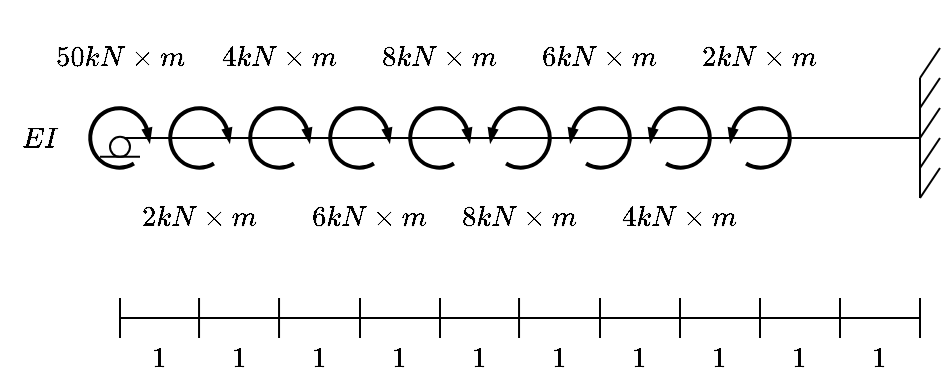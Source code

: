 <mxfile version="15.4.1" type="device"><diagram id="3wqxQpXpAx_bmg-5b5vm" name="Page-1"><mxGraphModel dx="219" dy="344" grid="1" gridSize="10" guides="1" tooltips="1" connect="1" arrows="1" fold="1" page="1" pageScale="1" pageWidth="850" pageHeight="1100" math="1" shadow="0"><root><mxCell id="0"/><mxCell id="1" parent="0"/><mxCell id="gDfdoqJfJN4b6E0qXy2k-1" value="" style="endArrow=none;html=1;startArrow=none;" parent="1" edge="1"><mxGeometry width="50" height="50" relative="1" as="geometry"><mxPoint x="160" y="320" as="sourcePoint"/><mxPoint x="560" y="320" as="targetPoint"/></mxGeometry></mxCell><mxCell id="gDfdoqJfJN4b6E0qXy2k-79" value="$$50 kN \times m $$" style="text;html=1;strokeColor=none;fillColor=none;align=center;verticalAlign=middle;whiteSpace=wrap;rounded=0;" parent="1" vertex="1"><mxGeometry x="140" y="270" width="40" height="20" as="geometry"/></mxCell><mxCell id="gDfdoqJfJN4b6E0qXy2k-80" value="$$EI$$" style="text;html=1;strokeColor=none;fillColor=none;align=center;verticalAlign=middle;whiteSpace=wrap;rounded=0;" parent="1" vertex="1"><mxGeometry x="100" y="310" width="40" height="20" as="geometry"/></mxCell><mxCell id="gDfdoqJfJN4b6E0qXy2k-81" value="" style="group" parent="1" vertex="1" connectable="0"><mxGeometry x="160" y="400" width="400" height="40" as="geometry"/></mxCell><mxCell id="gDfdoqJfJN4b6E0qXy2k-82" value="" style="endArrow=none;html=1;" parent="gDfdoqJfJN4b6E0qXy2k-81" edge="1"><mxGeometry width="50" height="50" relative="1" as="geometry"><mxPoint y="10" as="sourcePoint"/><mxPoint x="400" y="10" as="targetPoint"/></mxGeometry></mxCell><mxCell id="gDfdoqJfJN4b6E0qXy2k-83" value="" style="endArrow=none;html=1;" parent="gDfdoqJfJN4b6E0qXy2k-81" edge="1"><mxGeometry width="50" height="50" relative="1" as="geometry"><mxPoint y="20" as="sourcePoint"/><mxPoint as="targetPoint"/></mxGeometry></mxCell><mxCell id="gDfdoqJfJN4b6E0qXy2k-84" value="" style="endArrow=none;html=1;" parent="gDfdoqJfJN4b6E0qXy2k-81" edge="1"><mxGeometry width="50" height="50" relative="1" as="geometry"><mxPoint x="39.52" y="20" as="sourcePoint"/><mxPoint x="39.52" as="targetPoint"/></mxGeometry></mxCell><mxCell id="gDfdoqJfJN4b6E0qXy2k-85" value="" style="endArrow=none;html=1;" parent="gDfdoqJfJN4b6E0qXy2k-81" edge="1"><mxGeometry width="50" height="50" relative="1" as="geometry"><mxPoint x="79.52" y="20" as="sourcePoint"/><mxPoint x="79.52" as="targetPoint"/></mxGeometry></mxCell><mxCell id="gDfdoqJfJN4b6E0qXy2k-86" value="" style="endArrow=none;html=1;" parent="gDfdoqJfJN4b6E0qXy2k-81" edge="1"><mxGeometry width="50" height="50" relative="1" as="geometry"><mxPoint x="120" y="20" as="sourcePoint"/><mxPoint x="120" as="targetPoint"/></mxGeometry></mxCell><mxCell id="gDfdoqJfJN4b6E0qXy2k-87" value="" style="endArrow=none;html=1;" parent="gDfdoqJfJN4b6E0qXy2k-81" edge="1"><mxGeometry width="50" height="50" relative="1" as="geometry"><mxPoint x="160" y="20" as="sourcePoint"/><mxPoint x="160" as="targetPoint"/></mxGeometry></mxCell><mxCell id="gDfdoqJfJN4b6E0qXy2k-88" value="" style="endArrow=none;html=1;" parent="gDfdoqJfJN4b6E0qXy2k-81" edge="1"><mxGeometry width="50" height="50" relative="1" as="geometry"><mxPoint x="199.52" y="20" as="sourcePoint"/><mxPoint x="199.52" as="targetPoint"/></mxGeometry></mxCell><mxCell id="gDfdoqJfJN4b6E0qXy2k-89" value="" style="endArrow=none;html=1;" parent="gDfdoqJfJN4b6E0qXy2k-81" edge="1"><mxGeometry width="50" height="50" relative="1" as="geometry"><mxPoint x="240" y="20" as="sourcePoint"/><mxPoint x="240" as="targetPoint"/></mxGeometry></mxCell><mxCell id="gDfdoqJfJN4b6E0qXy2k-90" value="" style="endArrow=none;html=1;" parent="gDfdoqJfJN4b6E0qXy2k-81" edge="1"><mxGeometry width="50" height="50" relative="1" as="geometry"><mxPoint x="280" y="20" as="sourcePoint"/><mxPoint x="280" as="targetPoint"/></mxGeometry></mxCell><mxCell id="gDfdoqJfJN4b6E0qXy2k-91" value="" style="endArrow=none;html=1;" parent="gDfdoqJfJN4b6E0qXy2k-81" edge="1"><mxGeometry width="50" height="50" relative="1" as="geometry"><mxPoint x="320" y="20" as="sourcePoint"/><mxPoint x="320" as="targetPoint"/></mxGeometry></mxCell><mxCell id="gDfdoqJfJN4b6E0qXy2k-92" value="" style="endArrow=none;html=1;" parent="gDfdoqJfJN4b6E0qXy2k-81" edge="1"><mxGeometry width="50" height="50" relative="1" as="geometry"><mxPoint x="360" y="20" as="sourcePoint"/><mxPoint x="360" as="targetPoint"/></mxGeometry></mxCell><mxCell id="gDfdoqJfJN4b6E0qXy2k-93" value="" style="endArrow=none;html=1;" parent="gDfdoqJfJN4b6E0qXy2k-81" edge="1"><mxGeometry width="50" height="50" relative="1" as="geometry"><mxPoint x="400" y="20" as="sourcePoint"/><mxPoint x="400" as="targetPoint"/></mxGeometry></mxCell><mxCell id="gDfdoqJfJN4b6E0qXy2k-94" value="$$1$$" style="text;html=1;strokeColor=none;fillColor=none;align=center;verticalAlign=middle;whiteSpace=wrap;rounded=0;" parent="gDfdoqJfJN4b6E0qXy2k-81" vertex="1"><mxGeometry y="20" width="40" height="20" as="geometry"/></mxCell><mxCell id="gDfdoqJfJN4b6E0qXy2k-95" value="$$1$$" style="text;html=1;strokeColor=none;fillColor=none;align=center;verticalAlign=middle;whiteSpace=wrap;rounded=0;" parent="gDfdoqJfJN4b6E0qXy2k-81" vertex="1"><mxGeometry x="40" y="20" width="40" height="20" as="geometry"/></mxCell><mxCell id="gDfdoqJfJN4b6E0qXy2k-96" value="$$1$$" style="text;html=1;strokeColor=none;fillColor=none;align=center;verticalAlign=middle;whiteSpace=wrap;rounded=0;" parent="gDfdoqJfJN4b6E0qXy2k-81" vertex="1"><mxGeometry x="80" y="20" width="40" height="20" as="geometry"/></mxCell><mxCell id="gDfdoqJfJN4b6E0qXy2k-97" value="$$1$$" style="text;html=1;strokeColor=none;fillColor=none;align=center;verticalAlign=middle;whiteSpace=wrap;rounded=0;" parent="gDfdoqJfJN4b6E0qXy2k-81" vertex="1"><mxGeometry x="120" y="20" width="40" height="20" as="geometry"/></mxCell><mxCell id="gDfdoqJfJN4b6E0qXy2k-98" value="$$1$$" style="text;html=1;strokeColor=none;fillColor=none;align=center;verticalAlign=middle;whiteSpace=wrap;rounded=0;" parent="gDfdoqJfJN4b6E0qXy2k-81" vertex="1"><mxGeometry x="160" y="20" width="40" height="20" as="geometry"/></mxCell><mxCell id="gDfdoqJfJN4b6E0qXy2k-99" value="$$1$$" style="text;html=1;strokeColor=none;fillColor=none;align=center;verticalAlign=middle;whiteSpace=wrap;rounded=0;" parent="gDfdoqJfJN4b6E0qXy2k-81" vertex="1"><mxGeometry x="200" y="20" width="40" height="20" as="geometry"/></mxCell><mxCell id="gDfdoqJfJN4b6E0qXy2k-100" value="$$1$$" style="text;html=1;strokeColor=none;fillColor=none;align=center;verticalAlign=middle;whiteSpace=wrap;rounded=0;" parent="gDfdoqJfJN4b6E0qXy2k-81" vertex="1"><mxGeometry x="240" y="20" width="40" height="20" as="geometry"/></mxCell><mxCell id="gDfdoqJfJN4b6E0qXy2k-101" value="$$1$$" style="text;html=1;strokeColor=none;fillColor=none;align=center;verticalAlign=middle;whiteSpace=wrap;rounded=0;" parent="gDfdoqJfJN4b6E0qXy2k-81" vertex="1"><mxGeometry x="280" y="20" width="40" height="20" as="geometry"/></mxCell><mxCell id="gDfdoqJfJN4b6E0qXy2k-102" value="$$1$$" style="text;html=1;strokeColor=none;fillColor=none;align=center;verticalAlign=middle;whiteSpace=wrap;rounded=0;" parent="gDfdoqJfJN4b6E0qXy2k-81" vertex="1"><mxGeometry x="320" y="20" width="40" height="20" as="geometry"/></mxCell><mxCell id="gDfdoqJfJN4b6E0qXy2k-103" value="$$1$$" style="text;html=1;strokeColor=none;fillColor=none;align=center;verticalAlign=middle;whiteSpace=wrap;rounded=0;" parent="gDfdoqJfJN4b6E0qXy2k-81" vertex="1"><mxGeometry x="360" y="20" width="40" height="20" as="geometry"/></mxCell><mxCell id="gDfdoqJfJN4b6E0qXy2k-118" value="" style="verticalLabelPosition=bottom;html=1;verticalAlign=top;strokeWidth=2;shape=mxgraph.lean_mapping.physical_pull;pointerEvents=1;sketch=0;rotation=-180;flipH=1;" parent="1" vertex="1"><mxGeometry x="185" y="305" width="30" height="30" as="geometry"/></mxCell><mxCell id="gDfdoqJfJN4b6E0qXy2k-150" value="" style="verticalLabelPosition=bottom;html=1;verticalAlign=top;strokeWidth=2;shape=mxgraph.lean_mapping.physical_pull;pointerEvents=1;sketch=0;rotation=-180;flipH=1;" parent="1" vertex="1"><mxGeometry x="145" y="305" width="30" height="30" as="geometry"/></mxCell><mxCell id="gDfdoqJfJN4b6E0qXy2k-155" value="" style="verticalLabelPosition=bottom;html=1;verticalAlign=top;strokeWidth=2;shape=mxgraph.lean_mapping.physical_pull;pointerEvents=1;sketch=0;rotation=-180;flipH=1;" parent="1" vertex="1"><mxGeometry x="265" y="305" width="30" height="30" as="geometry"/></mxCell><mxCell id="gDfdoqJfJN4b6E0qXy2k-156" value="" style="verticalLabelPosition=bottom;html=1;verticalAlign=top;strokeWidth=2;shape=mxgraph.lean_mapping.physical_pull;pointerEvents=1;sketch=0;rotation=-180;flipH=1;" parent="1" vertex="1"><mxGeometry x="225" y="305" width="30" height="30" as="geometry"/></mxCell><mxCell id="gDfdoqJfJN4b6E0qXy2k-157" value="" style="verticalLabelPosition=bottom;html=1;verticalAlign=top;strokeWidth=2;shape=mxgraph.lean_mapping.physical_pull;pointerEvents=1;sketch=0;rotation=-180;flipH=1;" parent="1" vertex="1"><mxGeometry x="305" y="305" width="30" height="30" as="geometry"/></mxCell><mxCell id="gDfdoqJfJN4b6E0qXy2k-158" value="" style="verticalLabelPosition=bottom;html=1;verticalAlign=top;strokeWidth=2;shape=mxgraph.lean_mapping.physical_pull;pointerEvents=1;sketch=0;rotation=-180;flipH=0;" parent="1" vertex="1"><mxGeometry x="345" y="305" width="30" height="30" as="geometry"/></mxCell><mxCell id="gDfdoqJfJN4b6E0qXy2k-159" value="" style="verticalLabelPosition=bottom;html=1;verticalAlign=top;strokeWidth=2;shape=mxgraph.lean_mapping.physical_pull;pointerEvents=1;sketch=0;rotation=-180;flipH=0;" parent="1" vertex="1"><mxGeometry x="385" y="305" width="30" height="30" as="geometry"/></mxCell><mxCell id="gDfdoqJfJN4b6E0qXy2k-160" value="" style="verticalLabelPosition=bottom;html=1;verticalAlign=top;strokeWidth=2;shape=mxgraph.lean_mapping.physical_pull;pointerEvents=1;sketch=0;rotation=-180;flipH=0;" parent="1" vertex="1"><mxGeometry x="425" y="305" width="30" height="30" as="geometry"/></mxCell><mxCell id="gDfdoqJfJN4b6E0qXy2k-161" value="" style="verticalLabelPosition=bottom;html=1;verticalAlign=top;strokeWidth=2;shape=mxgraph.lean_mapping.physical_pull;pointerEvents=1;sketch=0;rotation=-180;flipH=0;" parent="1" vertex="1"><mxGeometry x="465" y="305" width="30" height="30" as="geometry"/></mxCell><mxCell id="gDfdoqJfJN4b6E0qXy2k-162" value="$$2 kN \times m $$" style="text;html=1;strokeColor=none;fillColor=none;align=center;verticalAlign=middle;whiteSpace=wrap;rounded=0;" parent="1" vertex="1"><mxGeometry x="180" y="350" width="40" height="20" as="geometry"/></mxCell><mxCell id="gDfdoqJfJN4b6E0qXy2k-163" value="$$4 kN \times m $$" style="text;html=1;strokeColor=none;fillColor=none;align=center;verticalAlign=middle;whiteSpace=wrap;rounded=0;" parent="1" vertex="1"><mxGeometry x="220" y="270" width="40" height="20" as="geometry"/></mxCell><mxCell id="gDfdoqJfJN4b6E0qXy2k-164" value="$$6 kN \times m $$" style="text;html=1;strokeColor=none;fillColor=none;align=center;verticalAlign=middle;whiteSpace=wrap;rounded=0;" parent="1" vertex="1"><mxGeometry x="265" y="350" width="40" height="20" as="geometry"/></mxCell><mxCell id="gDfdoqJfJN4b6E0qXy2k-165" value="$$8 kN \times m $$" style="text;html=1;strokeColor=none;fillColor=none;align=center;verticalAlign=middle;whiteSpace=wrap;rounded=0;" parent="1" vertex="1"><mxGeometry x="300" y="270" width="40" height="20" as="geometry"/></mxCell><mxCell id="gDfdoqJfJN4b6E0qXy2k-166" value="$$6 kN \times m $$" style="text;html=1;strokeColor=none;fillColor=none;align=center;verticalAlign=middle;whiteSpace=wrap;rounded=0;" parent="1" vertex="1"><mxGeometry x="380" y="270" width="40" height="20" as="geometry"/></mxCell><mxCell id="gDfdoqJfJN4b6E0qXy2k-167" value="$$8 kN \times m $$" style="text;html=1;strokeColor=none;fillColor=none;align=center;verticalAlign=middle;whiteSpace=wrap;rounded=0;" parent="1" vertex="1"><mxGeometry x="340" y="350" width="40" height="20" as="geometry"/></mxCell><mxCell id="gDfdoqJfJN4b6E0qXy2k-168" value="$$4 kN \times m $$" style="text;html=1;strokeColor=none;fillColor=none;align=center;verticalAlign=middle;whiteSpace=wrap;rounded=0;" parent="1" vertex="1"><mxGeometry x="420" y="350" width="40" height="20" as="geometry"/></mxCell><mxCell id="gDfdoqJfJN4b6E0qXy2k-169" value="$$2 kN \times m $$" style="text;html=1;strokeColor=none;fillColor=none;align=center;verticalAlign=middle;whiteSpace=wrap;rounded=0;" parent="1" vertex="1"><mxGeometry x="460" y="270" width="40" height="20" as="geometry"/></mxCell><mxCell id="2_Ylxj9Iu6y4Z8bSAB07-1" value="" style="endArrow=none;html=1;" parent="1" edge="1"><mxGeometry width="50" height="50" relative="1" as="geometry"><mxPoint x="560" y="350" as="sourcePoint"/><mxPoint x="560" y="290" as="targetPoint"/></mxGeometry></mxCell><mxCell id="2_Ylxj9Iu6y4Z8bSAB07-2" value="" style="endArrow=none;html=1;" parent="1" edge="1"><mxGeometry width="50" height="50" relative="1" as="geometry"><mxPoint x="560" y="305" as="sourcePoint"/><mxPoint x="570" y="290" as="targetPoint"/></mxGeometry></mxCell><mxCell id="2_Ylxj9Iu6y4Z8bSAB07-3" value="" style="endArrow=none;html=1;" parent="1" edge="1"><mxGeometry width="50" height="50" relative="1" as="geometry"><mxPoint x="560" y="320" as="sourcePoint"/><mxPoint x="570" y="305" as="targetPoint"/></mxGeometry></mxCell><mxCell id="2_Ylxj9Iu6y4Z8bSAB07-4" value="" style="endArrow=none;html=1;" parent="1" edge="1"><mxGeometry width="50" height="50" relative="1" as="geometry"><mxPoint x="560" y="335" as="sourcePoint"/><mxPoint x="570" y="320" as="targetPoint"/></mxGeometry></mxCell><mxCell id="2_Ylxj9Iu6y4Z8bSAB07-5" value="" style="endArrow=none;html=1;" parent="1" edge="1"><mxGeometry width="50" height="50" relative="1" as="geometry"><mxPoint x="560" y="350" as="sourcePoint"/><mxPoint x="570" y="335" as="targetPoint"/></mxGeometry></mxCell><mxCell id="2_Ylxj9Iu6y4Z8bSAB07-6" value="" style="endArrow=none;html=1;" parent="1" edge="1"><mxGeometry width="50" height="50" relative="1" as="geometry"><mxPoint x="560" y="290" as="sourcePoint"/><mxPoint x="570" y="275" as="targetPoint"/></mxGeometry></mxCell><mxCell id="VEw5rzaDpmZspCq-HdVl-1" value="" style="ellipse;whiteSpace=wrap;html=1;aspect=fixed;" vertex="1" parent="1"><mxGeometry x="155" y="319.43" width="10" height="10" as="geometry"/></mxCell><mxCell id="VEw5rzaDpmZspCq-HdVl-2" value="" style="endArrow=none;html=1;" edge="1" parent="1"><mxGeometry width="50" height="50" relative="1" as="geometry"><mxPoint x="150" y="329.43" as="sourcePoint"/><mxPoint x="170" y="329.43" as="targetPoint"/></mxGeometry></mxCell></root></mxGraphModel></diagram></mxfile>